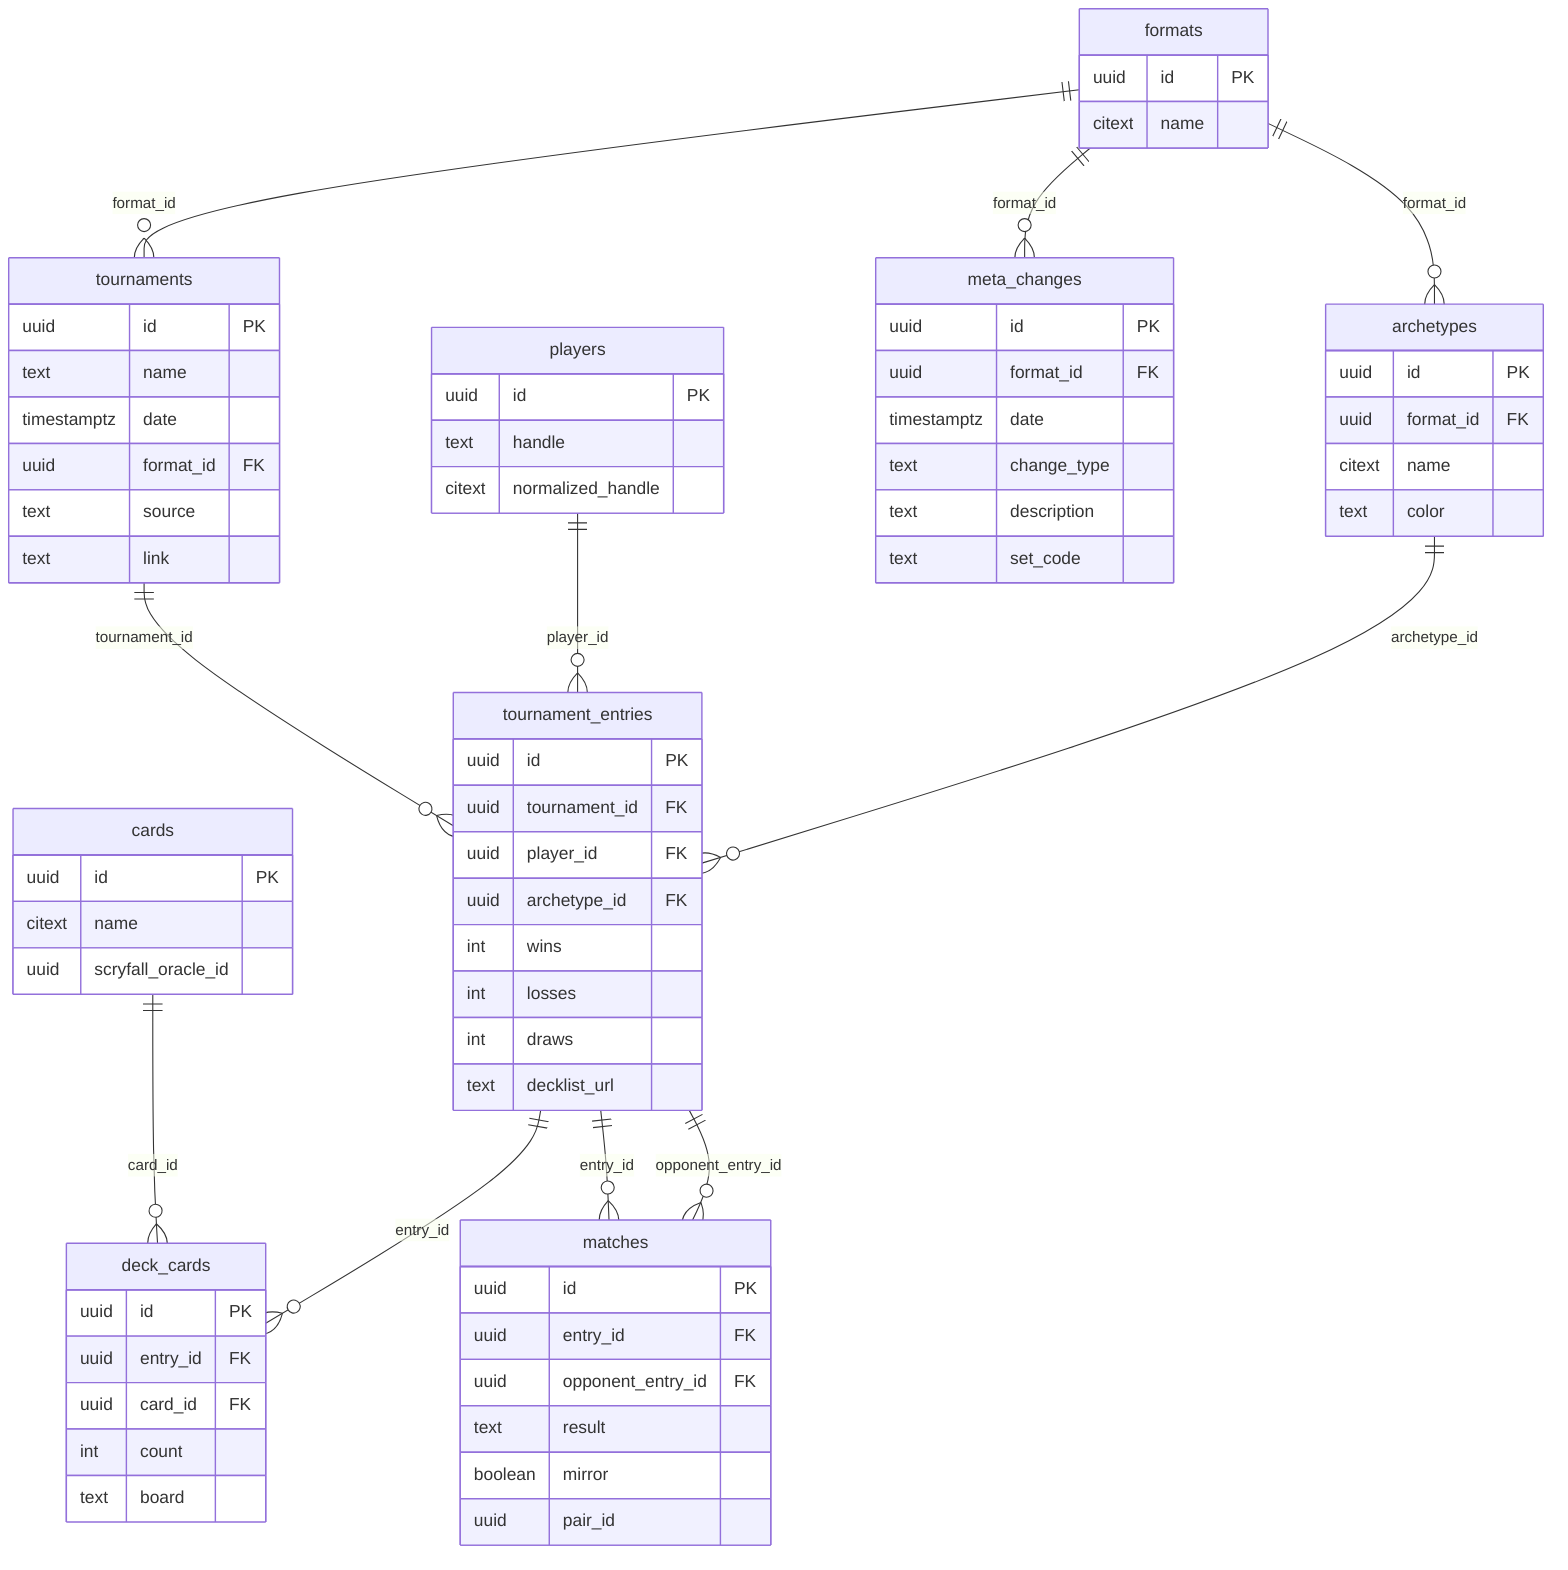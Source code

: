 erDiagram
    %% Enumerations:
    %% - tournaments.source: MTGO | MELEE | OTHER
    %% - deck_cards.board: MAIN | SIDE
    %% - matches.result: WIN | LOSS | DRAW
    %% - meta_changes.change_type: BAN | SET_RELEASE

    formats {
        uuid id PK
        citext name
    }

    meta_changes {
        uuid id PK
        uuid format_id FK 
        timestamptz date 
        text change_type 
        text description
        text set_code
    }

    players {
        uuid id PK
        text handle 
        citext normalized_handle 
    }

    cards {
        uuid id PK
        citext name 
        uuid scryfall_oracle_id
    }

    archetypes {
        uuid id PK
        uuid format_id FK
        citext name 
        text color
        %% UNIQUE (format_id, name)
    }

    tournaments {
        uuid id PK
        text name 
        timestamptz date 
        uuid format_id FK 
        text source 
        text link
    }

    tournament_entries {
        uuid id PK
        uuid tournament_id FK 
        uuid player_id FK 
        uuid archetype_id FK 
        int wins 
        int losses 
        int draws 
        text decklist_url
        %% UNIQUE (tournament_id, player_id)
    }

    deck_cards {
        uuid id PK
        uuid entry_id FK 
        uuid card_id FK 
        int count 
        text board 
        %% board: MAIN | SIDE
        %% UNIQUE (entry_id, card_id, board)
    }

    matches {
        uuid id PK
        uuid entry_id FK 
        uuid opponent_entry_id FK 
        text result 
        boolean mirror 
        uuid pair_id
        %% result: WIN | LOSS | DRAW (from entry_id's perspective)
        %% pair_id: UUID shared by both rows of a real pairing
        %% To avoid double-counting in queries, aggregate by pair_id or filter to entry_id < opponent_entry_id
    }

    %% Relationships
    formats ||--o{ tournaments : "format_id"
    formats ||--o{ meta_changes : "format_id"
    formats ||--o{ archetypes : "format_id"
    tournaments ||--o{ tournament_entries : "tournament_id"
    players ||--o{ tournament_entries : "player_id"
    archetypes ||--o{ tournament_entries : "archetype_id"
    tournament_entries ||--o{ deck_cards : "entry_id"
    cards ||--o{ deck_cards : "card_id"
    tournament_entries ||--o{ matches : "entry_id"
    tournament_entries ||--o{ matches : "opponent_entry_id"